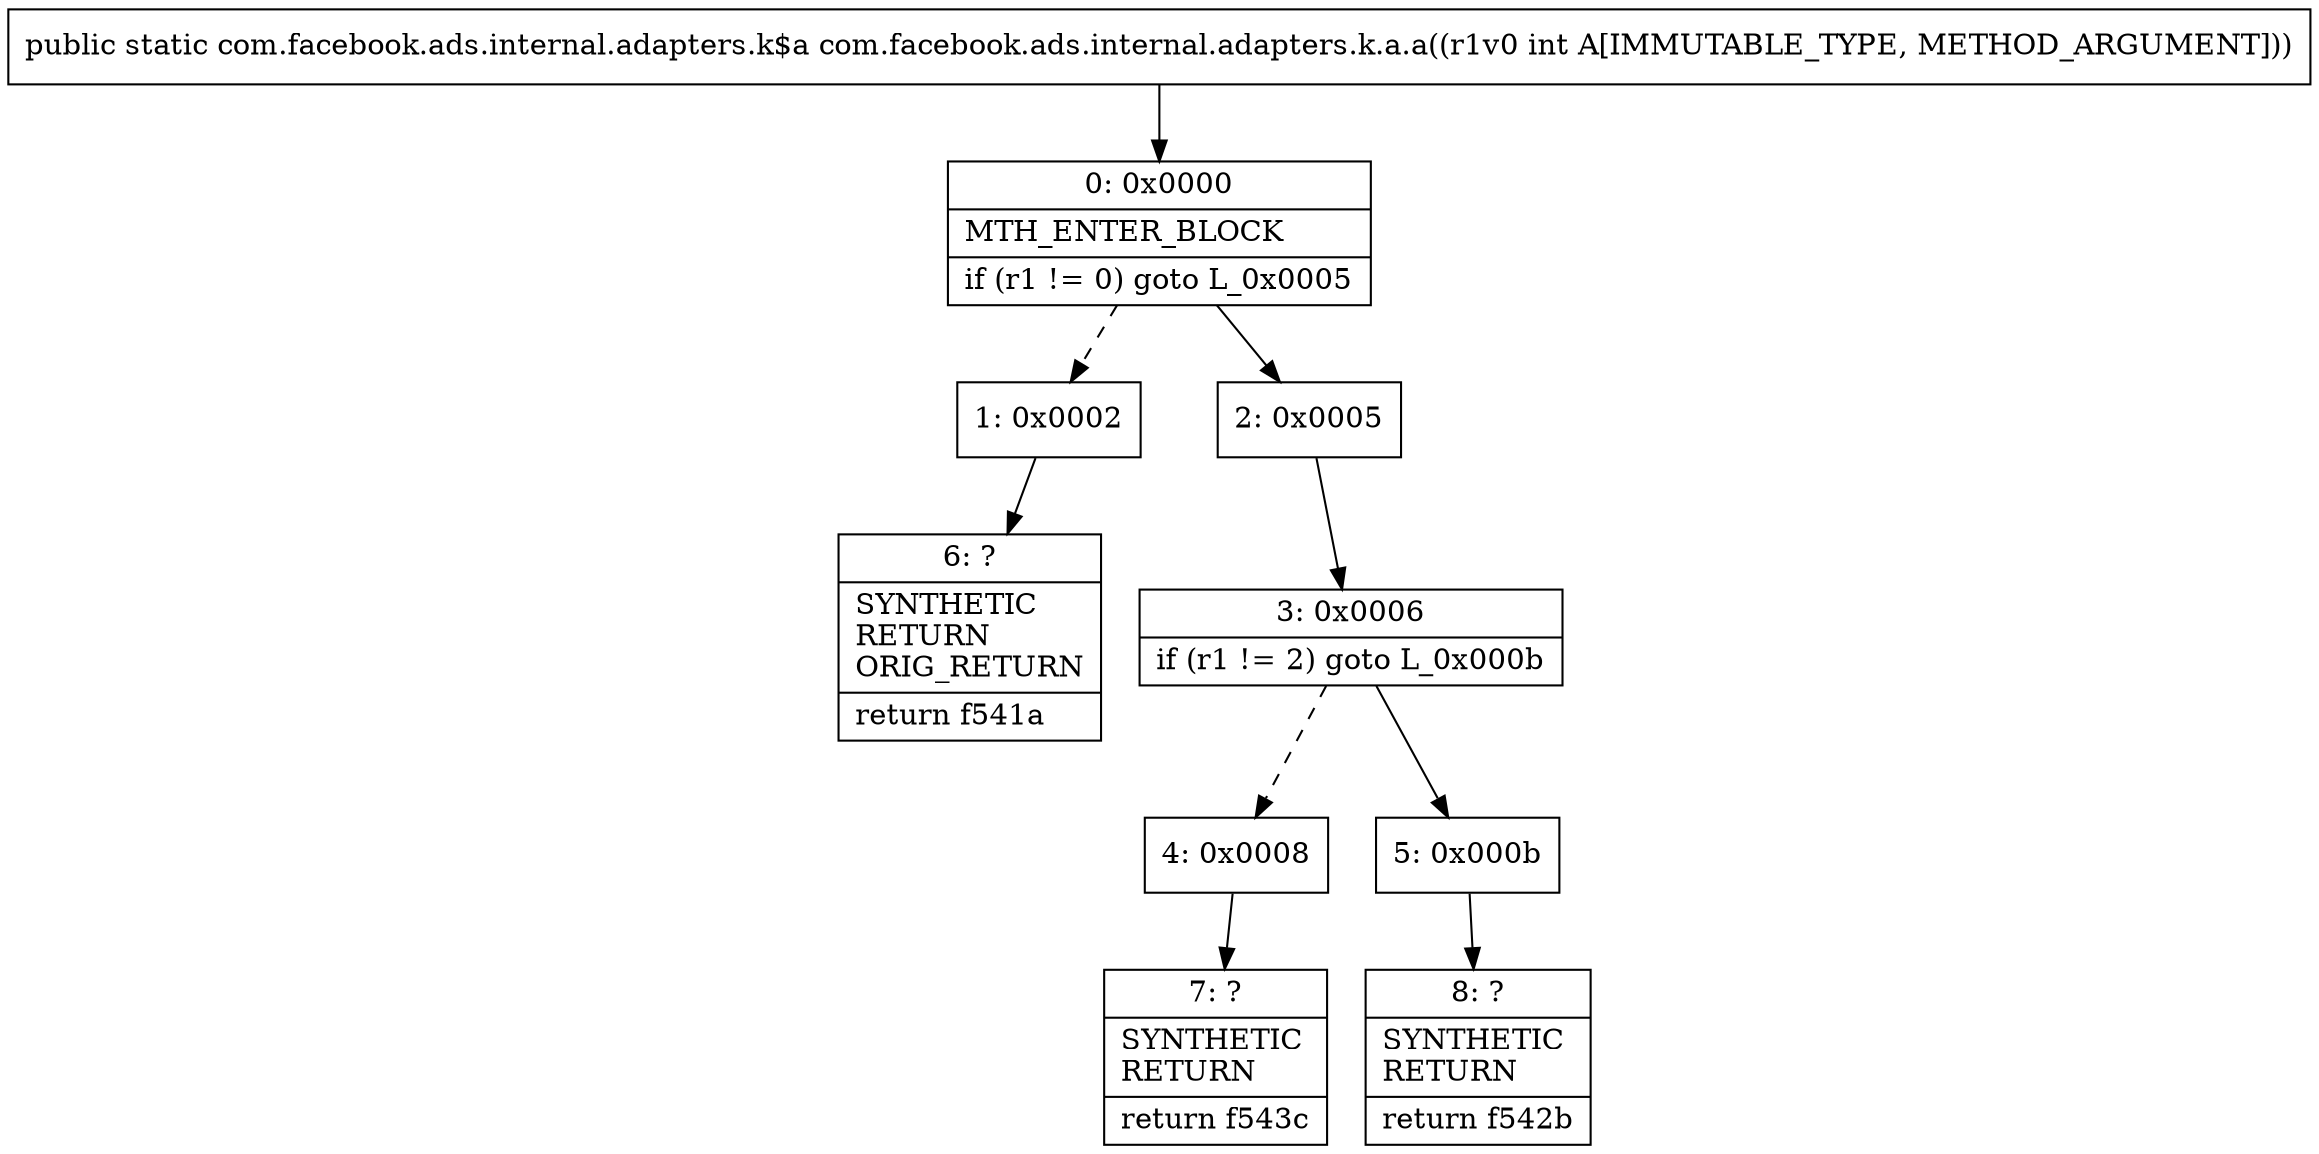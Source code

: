 digraph "CFG forcom.facebook.ads.internal.adapters.k.a.a(I)Lcom\/facebook\/ads\/internal\/adapters\/k$a;" {
Node_0 [shape=record,label="{0\:\ 0x0000|MTH_ENTER_BLOCK\l|if (r1 != 0) goto L_0x0005\l}"];
Node_1 [shape=record,label="{1\:\ 0x0002}"];
Node_2 [shape=record,label="{2\:\ 0x0005}"];
Node_3 [shape=record,label="{3\:\ 0x0006|if (r1 != 2) goto L_0x000b\l}"];
Node_4 [shape=record,label="{4\:\ 0x0008}"];
Node_5 [shape=record,label="{5\:\ 0x000b}"];
Node_6 [shape=record,label="{6\:\ ?|SYNTHETIC\lRETURN\lORIG_RETURN\l|return f541a\l}"];
Node_7 [shape=record,label="{7\:\ ?|SYNTHETIC\lRETURN\l|return f543c\l}"];
Node_8 [shape=record,label="{8\:\ ?|SYNTHETIC\lRETURN\l|return f542b\l}"];
MethodNode[shape=record,label="{public static com.facebook.ads.internal.adapters.k$a com.facebook.ads.internal.adapters.k.a.a((r1v0 int A[IMMUTABLE_TYPE, METHOD_ARGUMENT])) }"];
MethodNode -> Node_0;
Node_0 -> Node_1[style=dashed];
Node_0 -> Node_2;
Node_1 -> Node_6;
Node_2 -> Node_3;
Node_3 -> Node_4[style=dashed];
Node_3 -> Node_5;
Node_4 -> Node_7;
Node_5 -> Node_8;
}

